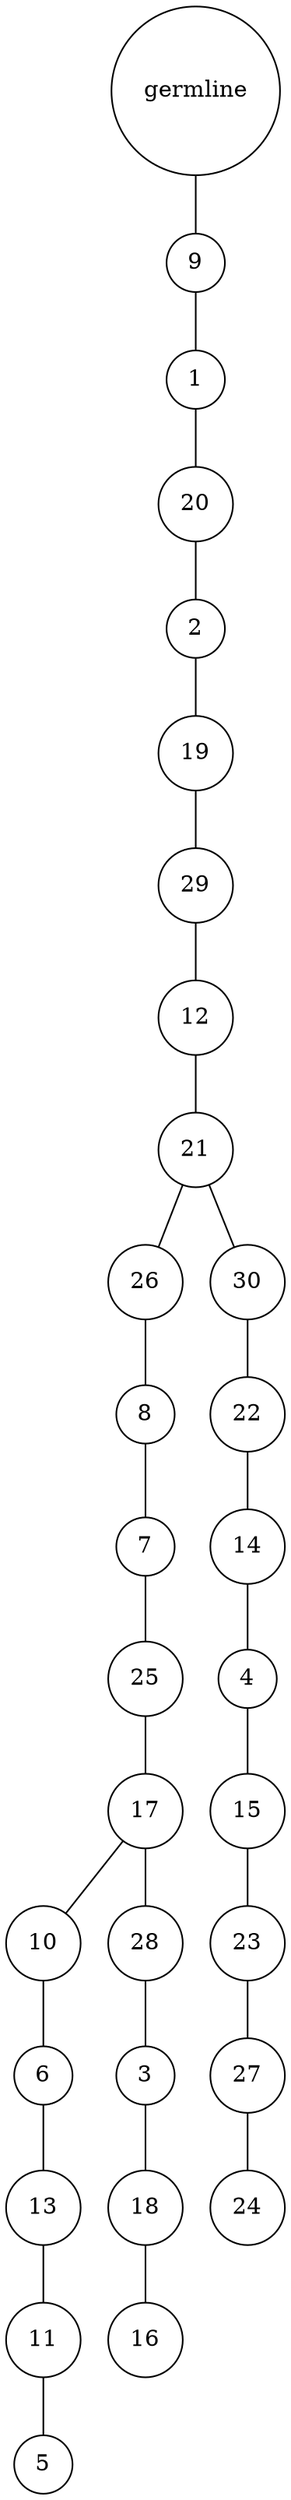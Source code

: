 graph {
	rankdir=UD;
	splines=line;
	node [shape=circle]
	"0x7fd9eb1304f0" [label="germline"];
	"0x7fd9eb130520" [label="9"];
	"0x7fd9eb1304f0" -- "0x7fd9eb130520" ;
	"0x7fd9eb130550" [label="1"];
	"0x7fd9eb130520" -- "0x7fd9eb130550" ;
	"0x7fd9eb130580" [label="20"];
	"0x7fd9eb130550" -- "0x7fd9eb130580" ;
	"0x7fd9eb1305b0" [label="2"];
	"0x7fd9eb130580" -- "0x7fd9eb1305b0" ;
	"0x7fd9eb1305e0" [label="19"];
	"0x7fd9eb1305b0" -- "0x7fd9eb1305e0" ;
	"0x7fd9eb130610" [label="29"];
	"0x7fd9eb1305e0" -- "0x7fd9eb130610" ;
	"0x7fd9eb130640" [label="12"];
	"0x7fd9eb130610" -- "0x7fd9eb130640" ;
	"0x7fd9eb130670" [label="21"];
	"0x7fd9eb130640" -- "0x7fd9eb130670" ;
	"0x7fd9eb1306a0" [label="26"];
	"0x7fd9eb130670" -- "0x7fd9eb1306a0" ;
	"0x7fd9eb1306d0" [label="8"];
	"0x7fd9eb1306a0" -- "0x7fd9eb1306d0" ;
	"0x7fd9eb130700" [label="7"];
	"0x7fd9eb1306d0" -- "0x7fd9eb130700" ;
	"0x7fd9eb130730" [label="25"];
	"0x7fd9eb130700" -- "0x7fd9eb130730" ;
	"0x7fd9eb130760" [label="17"];
	"0x7fd9eb130730" -- "0x7fd9eb130760" ;
	"0x7fd9eb130790" [label="10"];
	"0x7fd9eb130760" -- "0x7fd9eb130790" ;
	"0x7fd9eb1307c0" [label="6"];
	"0x7fd9eb130790" -- "0x7fd9eb1307c0" ;
	"0x7fd9eb1307f0" [label="13"];
	"0x7fd9eb1307c0" -- "0x7fd9eb1307f0" ;
	"0x7fd9eb130820" [label="11"];
	"0x7fd9eb1307f0" -- "0x7fd9eb130820" ;
	"0x7fd9eb130850" [label="5"];
	"0x7fd9eb130820" -- "0x7fd9eb130850" ;
	"0x7fd9eb130880" [label="28"];
	"0x7fd9eb130760" -- "0x7fd9eb130880" ;
	"0x7fd9eb1308b0" [label="3"];
	"0x7fd9eb130880" -- "0x7fd9eb1308b0" ;
	"0x7fd9eb1308e0" [label="18"];
	"0x7fd9eb1308b0" -- "0x7fd9eb1308e0" ;
	"0x7fd9eb130910" [label="16"];
	"0x7fd9eb1308e0" -- "0x7fd9eb130910" ;
	"0x7fd9eb130940" [label="30"];
	"0x7fd9eb130670" -- "0x7fd9eb130940" ;
	"0x7fd9eb130970" [label="22"];
	"0x7fd9eb130940" -- "0x7fd9eb130970" ;
	"0x7fd9eb1309a0" [label="14"];
	"0x7fd9eb130970" -- "0x7fd9eb1309a0" ;
	"0x7fd9eb1309d0" [label="4"];
	"0x7fd9eb1309a0" -- "0x7fd9eb1309d0" ;
	"0x7fd9eb130a00" [label="15"];
	"0x7fd9eb1309d0" -- "0x7fd9eb130a00" ;
	"0x7fd9eb130a30" [label="23"];
	"0x7fd9eb130a00" -- "0x7fd9eb130a30" ;
	"0x7fd9eb130a60" [label="27"];
	"0x7fd9eb130a30" -- "0x7fd9eb130a60" ;
	"0x7fd9eb130a90" [label="24"];
	"0x7fd9eb130a60" -- "0x7fd9eb130a90" ;
}

